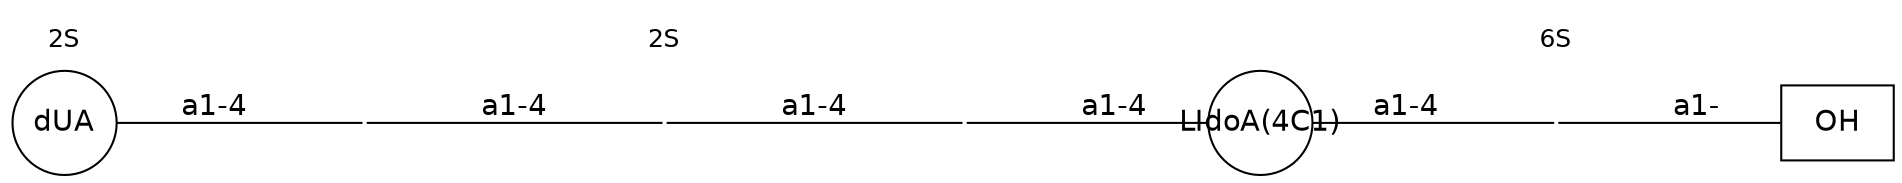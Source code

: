 graph G {graph [splines=false dpi=72 outputorder="edgesfirst"];
node [shape="none" fontname=DejaVuSans labelfontsize=12 label="none" size=50 fixedsize="true" scale="true"];
edge [labelfontsize=12 fontname=DejaVuSans labeldistance=1.2 labelangle=320.0];
rankdir=LR nodesep="0.05" ranksep="0.8";
0 [shape=box label="OH"]
1 [label="" height="0.7" image="includes/MolecularMetadata/Sugars/SNFG_Symbol_Images/DGlcNS.svg"];
b1 [shape="plaintext" fontsize="12" height="0.3" labelloc=b label="6S"];
{rank="same" b1 1};
{nodesep="0.2" b1 1};
b1--1 [style=invis];
2 [shape=circle height="0.7" label="LIdoA(4C1)"];
3 [label="" height="0.7" image="includes/MolecularMetadata/Sugars/SNFG_Symbol_Images/DGlcNS.svg"];
4 [label="" height="0.7" image="includes/MolecularMetadata/Sugars/SNFG_Symbol_Images/LIdoA.svg"];
b4 [shape="plaintext" fontsize="12" height="0.3" labelloc=b label="2S"];
{rank="same" b4 4};
{nodesep="0.2" b4 4};
b4--4 [style=invis];
5 [label="" height="0.7" image="includes/MolecularMetadata/Sugars/SNFG_Symbol_Images/DGlcNS.svg"];
6 [shape=circle height="0.7" label="dUA"];
b6 [shape="plaintext" fontsize="12" height="0.3" labelloc=b label="2S"];
{rank="same" b6 6};
{nodesep="0.2" b6 6};
b6--6 [style=invis];
1--0 [label="a1-" headclip=true tailclip=false];
2--1 [label="a1-4" headclip=false tailclip=true];
3--2 [label="a1-4" headclip=true tailclip=false];
4--3 [label="a1-4" headclip=false tailclip=false];
5--4 [label="a1-4" headclip=false tailclip=false];
6--5 [label="a1-4" headclip=false tailclip=true];
}
